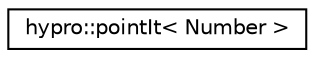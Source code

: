 digraph "Graphical Class Hierarchy"
{
  edge [fontname="Helvetica",fontsize="10",labelfontname="Helvetica",labelfontsize="10"];
  node [fontname="Helvetica",fontsize="10",shape=record];
  rankdir="LR";
  Node0 [label="hypro::pointIt\< Number \>",height=0.2,width=0.4,color="black", fillcolor="white", style="filled",URL="$structhypro_1_1pointIt.html",tooltip="Struct holding a point iterator allowing to iterate over a vector of points represented by their coor..."];
}
